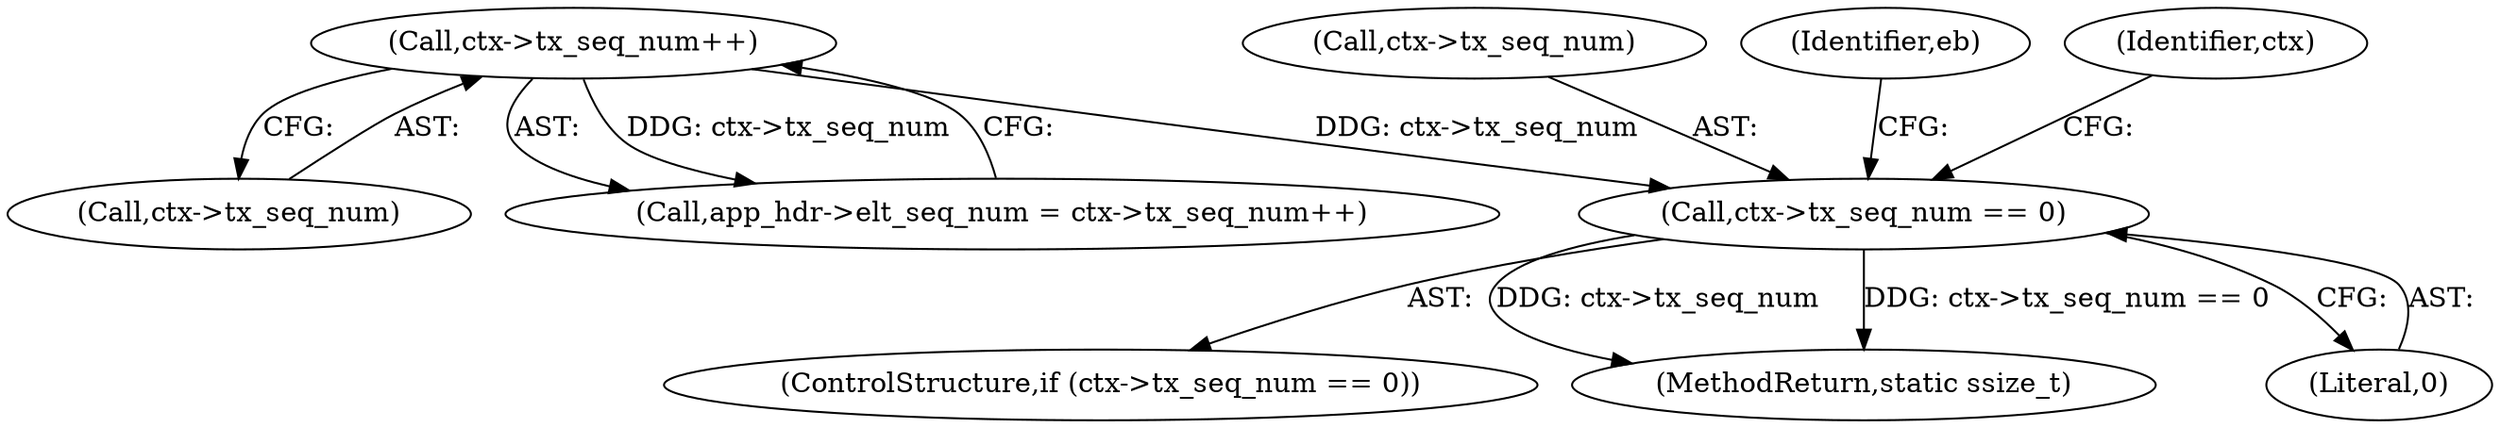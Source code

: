digraph "0_linux_c2c65cd2e14ada6de44cb527e7f1990bede24e15@pointer" {
"1000272" [label="(Call,ctx->tx_seq_num == 0)"];
"1000267" [label="(Call,ctx->tx_seq_num++)"];
"1000271" [label="(ControlStructure,if (ctx->tx_seq_num == 0))"];
"1000336" [label="(MethodReturn,static ssize_t)"];
"1000276" [label="(Literal,0)"];
"1000273" [label="(Call,ctx->tx_seq_num)"];
"1000268" [label="(Call,ctx->tx_seq_num)"];
"1000285" [label="(Identifier,eb)"];
"1000267" [label="(Call,ctx->tx_seq_num++)"];
"1000263" [label="(Call,app_hdr->elt_seq_num = ctx->tx_seq_num++)"];
"1000272" [label="(Call,ctx->tx_seq_num == 0)"];
"1000279" [label="(Identifier,ctx)"];
"1000272" -> "1000271"  [label="AST: "];
"1000272" -> "1000276"  [label="CFG: "];
"1000273" -> "1000272"  [label="AST: "];
"1000276" -> "1000272"  [label="AST: "];
"1000279" -> "1000272"  [label="CFG: "];
"1000285" -> "1000272"  [label="CFG: "];
"1000272" -> "1000336"  [label="DDG: ctx->tx_seq_num"];
"1000272" -> "1000336"  [label="DDG: ctx->tx_seq_num == 0"];
"1000267" -> "1000272"  [label="DDG: ctx->tx_seq_num"];
"1000267" -> "1000263"  [label="AST: "];
"1000267" -> "1000268"  [label="CFG: "];
"1000268" -> "1000267"  [label="AST: "];
"1000263" -> "1000267"  [label="CFG: "];
"1000267" -> "1000263"  [label="DDG: ctx->tx_seq_num"];
}
